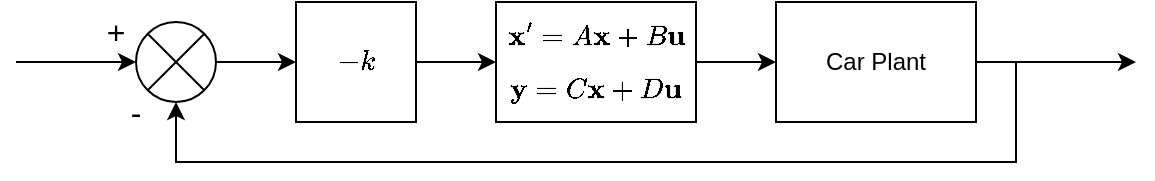 <mxfile version="24.7.17">
  <diagram name="Page-1" id="3QnFaCBvZl_NtJ6jUEr5">
    <mxGraphModel dx="662" dy="426" grid="0" gridSize="10" guides="1" tooltips="1" connect="1" arrows="1" fold="1" page="1" pageScale="1" pageWidth="850" pageHeight="1100" math="1" shadow="0">
      <root>
        <mxCell id="0" />
        <mxCell id="1" parent="0" />
        <mxCell id="bS4X82QOEMJh5Wwm6DTl-4" style="edgeStyle=orthogonalEdgeStyle;rounded=0;orthogonalLoop=1;jettySize=auto;html=1;exitX=1;exitY=0.5;exitDx=0;exitDy=0;entryX=0;entryY=0.5;entryDx=0;entryDy=0;" edge="1" parent="1" source="bS4X82QOEMJh5Wwm6DTl-2" target="bS4X82QOEMJh5Wwm6DTl-3">
          <mxGeometry relative="1" as="geometry" />
        </mxCell>
        <mxCell id="bS4X82QOEMJh5Wwm6DTl-2" value="$$\textbf{x}&#39;=A\textbf{x} + B\textbf{u}$$&lt;div&gt;$$\textbf{y}=C\textbf{x} + D\textbf{u}$$&lt;/div&gt;" style="rounded=0;whiteSpace=wrap;html=1;" vertex="1" parent="1">
          <mxGeometry x="300" y="200" width="100" height="60" as="geometry" />
        </mxCell>
        <mxCell id="bS4X82QOEMJh5Wwm6DTl-11" style="edgeStyle=orthogonalEdgeStyle;rounded=0;orthogonalLoop=1;jettySize=auto;html=1;exitX=1;exitY=0.5;exitDx=0;exitDy=0;" edge="1" parent="1" source="bS4X82QOEMJh5Wwm6DTl-3">
          <mxGeometry relative="1" as="geometry">
            <mxPoint x="620" y="230" as="targetPoint" />
          </mxGeometry>
        </mxCell>
        <mxCell id="bS4X82QOEMJh5Wwm6DTl-3" value="Car Plant" style="rounded=0;whiteSpace=wrap;html=1;" vertex="1" parent="1">
          <mxGeometry x="440" y="200" width="100" height="60" as="geometry" />
        </mxCell>
        <mxCell id="bS4X82QOEMJh5Wwm6DTl-14" value="&lt;font style=&quot;font-size: 16px;&quot;&gt;+&lt;/font&gt;" style="text;html=1;align=center;verticalAlign=middle;whiteSpace=wrap;rounded=0;" vertex="1" parent="1">
          <mxGeometry x="80" y="200" width="60" height="30" as="geometry" />
        </mxCell>
        <mxCell id="bS4X82QOEMJh5Wwm6DTl-15" value="&lt;font style=&quot;font-size: 16px;&quot;&gt;-&lt;/font&gt;" style="text;html=1;align=center;verticalAlign=middle;whiteSpace=wrap;rounded=0;" vertex="1" parent="1">
          <mxGeometry x="90" y="240" width="60" height="30" as="geometry" />
        </mxCell>
        <mxCell id="bS4X82QOEMJh5Wwm6DTl-20" style="edgeStyle=orthogonalEdgeStyle;rounded=0;orthogonalLoop=1;jettySize=auto;html=1;exitX=1;exitY=0.5;exitDx=0;exitDy=0;exitPerimeter=0;entryX=0;entryY=0.5;entryDx=0;entryDy=0;" edge="1" parent="1" source="bS4X82QOEMJh5Wwm6DTl-17" target="bS4X82QOEMJh5Wwm6DTl-18">
          <mxGeometry relative="1" as="geometry" />
        </mxCell>
        <mxCell id="bS4X82QOEMJh5Wwm6DTl-17" value="" style="verticalLabelPosition=bottom;verticalAlign=top;html=1;shape=mxgraph.flowchart.or;" vertex="1" parent="1">
          <mxGeometry x="120" y="210" width="40" height="40" as="geometry" />
        </mxCell>
        <mxCell id="bS4X82QOEMJh5Wwm6DTl-19" style="edgeStyle=orthogonalEdgeStyle;rounded=0;orthogonalLoop=1;jettySize=auto;html=1;exitX=1;exitY=0.5;exitDx=0;exitDy=0;entryX=0;entryY=0.5;entryDx=0;entryDy=0;" edge="1" parent="1" source="bS4X82QOEMJh5Wwm6DTl-18" target="bS4X82QOEMJh5Wwm6DTl-2">
          <mxGeometry relative="1" as="geometry" />
        </mxCell>
        <mxCell id="bS4X82QOEMJh5Wwm6DTl-18" value="$$-k$$" style="rounded=0;whiteSpace=wrap;html=1;" vertex="1" parent="1">
          <mxGeometry x="200" y="200" width="60" height="60" as="geometry" />
        </mxCell>
        <mxCell id="bS4X82QOEMJh5Wwm6DTl-21" style="edgeStyle=orthogonalEdgeStyle;rounded=0;orthogonalLoop=1;jettySize=auto;html=1;exitX=1;exitY=0.5;exitDx=0;exitDy=0;entryX=0.5;entryY=1;entryDx=0;entryDy=0;entryPerimeter=0;" edge="1" parent="1" source="bS4X82QOEMJh5Wwm6DTl-3" target="bS4X82QOEMJh5Wwm6DTl-17">
          <mxGeometry relative="1" as="geometry">
            <Array as="points">
              <mxPoint x="560" y="230" />
              <mxPoint x="560" y="280" />
              <mxPoint x="140" y="280" />
            </Array>
          </mxGeometry>
        </mxCell>
        <mxCell id="bS4X82QOEMJh5Wwm6DTl-22" value="" style="endArrow=classic;html=1;rounded=0;entryX=0;entryY=0.5;entryDx=0;entryDy=0;entryPerimeter=0;" edge="1" parent="1" target="bS4X82QOEMJh5Wwm6DTl-17">
          <mxGeometry width="50" height="50" relative="1" as="geometry">
            <mxPoint x="60" y="230" as="sourcePoint" />
            <mxPoint x="90" y="230" as="targetPoint" />
          </mxGeometry>
        </mxCell>
      </root>
    </mxGraphModel>
  </diagram>
</mxfile>
